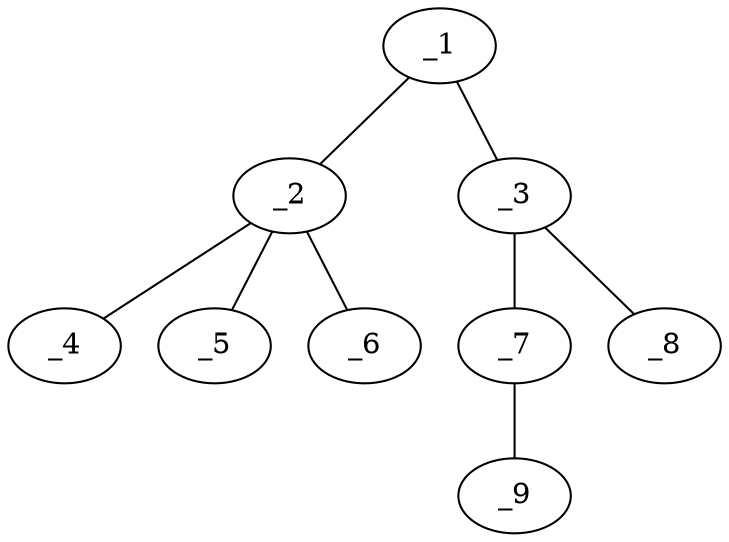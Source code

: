 graph molid52602 {
	_1	 [charge=0,
		chem=1,
		symbol="C  ",
		x="3.7321",
		y="0.567"];
	_2	 [charge=0,
		chem=5,
		symbol="S  ",
		x="2.866",
		y="0.067"];
	_1 -- _2	 [valence=1];
	_3	 [charge=0,
		chem=1,
		symbol="C  ",
		x="4.5981",
		y="0.067"];
	_1 -- _3	 [valence=1];
	_4	 [charge=0,
		chem=2,
		symbol="O  ",
		x=2,
		y="-0.433"];
	_2 -- _4	 [valence=2];
	_5	 [charge=0,
		chem=2,
		symbol="O  ",
		x="3.366",
		y="-0.799"];
	_2 -- _5	 [valence=2];
	_6	 [charge=0,
		chem=2,
		symbol="O  ",
		x="2.366",
		y="0.933"];
	_2 -- _6	 [valence=1];
	_7	 [charge=0,
		chem=1,
		symbol="C  ",
		x="5.4641",
		y="0.567"];
	_3 -- _7	 [valence=1];
	_8	 [charge=0,
		chem=2,
		symbol="O  ",
		x="4.5981",
		y="-0.933"];
	_3 -- _8	 [valence=1];
	_9	 [charge=0,
		chem=7,
		symbol="Cl ",
		x="6.3301",
		y="0.067"];
	_7 -- _9	 [valence=1];
}
